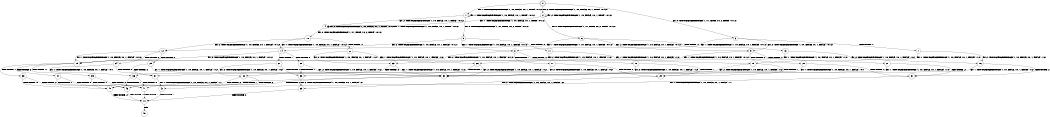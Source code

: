 digraph BCG {
size = "7, 10.5";
center = TRUE;
node [shape = circle];
0 [peripheries = 2];
0 -> 1 [label = "EX !1 !ATOMIC_EXCH_BRANCH (1, +0, FALSE, +0, 1, TRUE) !:0:1:2:"];
0 -> 2 [label = "EX !2 !ATOMIC_EXCH_BRANCH (1, +0, FALSE, +0, 1, TRUE) !:0:1:2:"];
0 -> 3 [label = "EX !0 !ATOMIC_EXCH_BRANCH (1, +1, TRUE, +0, 2, TRUE) !:0:1:2:"];
1 -> 4 [label = "EX !2 !ATOMIC_EXCH_BRANCH (1, +0, FALSE, +0, 1, TRUE) !:0:1:2:"];
1 -> 5 [label = "EX !0 !ATOMIC_EXCH_BRANCH (1, +1, TRUE, +0, 2, TRUE) !:0:1:2:"];
1 -> 1 [label = "EX !1 !ATOMIC_EXCH_BRANCH (1, +0, FALSE, +0, 1, TRUE) !:0:1:2:"];
2 -> 4 [label = "EX !1 !ATOMIC_EXCH_BRANCH (1, +0, FALSE, +0, 1, TRUE) !:0:1:2:"];
2 -> 6 [label = "EX !0 !ATOMIC_EXCH_BRANCH (1, +1, TRUE, +0, 2, TRUE) !:0:1:2:"];
2 -> 2 [label = "EX !2 !ATOMIC_EXCH_BRANCH (1, +0, FALSE, +0, 1, TRUE) !:0:1:2:"];
3 -> 7 [label = "TERMINATE !0"];
3 -> 8 [label = "EX !1 !ATOMIC_EXCH_BRANCH (1, +0, FALSE, +0, 1, FALSE) !:0:1:2:"];
3 -> 9 [label = "EX !2 !ATOMIC_EXCH_BRANCH (1, +0, FALSE, +0, 1, FALSE) !:0:1:2:"];
4 -> 10 [label = "EX !0 !ATOMIC_EXCH_BRANCH (1, +1, TRUE, +0, 2, TRUE) !:0:1:2:"];
4 -> 4 [label = "EX !2 !ATOMIC_EXCH_BRANCH (1, +0, FALSE, +0, 1, TRUE) !:0:1:2:"];
4 -> 4 [label = "EX !1 !ATOMIC_EXCH_BRANCH (1, +0, FALSE, +0, 1, TRUE) !:0:1:2:"];
5 -> 11 [label = "TERMINATE !0"];
5 -> 12 [label = "EX !2 !ATOMIC_EXCH_BRANCH (1, +0, FALSE, +0, 1, FALSE) !:0:1:2:"];
5 -> 8 [label = "EX !1 !ATOMIC_EXCH_BRANCH (1, +0, FALSE, +0, 1, FALSE) !:0:1:2:"];
6 -> 13 [label = "TERMINATE !0"];
6 -> 14 [label = "EX !1 !ATOMIC_EXCH_BRANCH (1, +0, FALSE, +0, 1, FALSE) !:0:1:2:"];
6 -> 9 [label = "EX !2 !ATOMIC_EXCH_BRANCH (1, +0, FALSE, +0, 1, FALSE) !:0:1:2:"];
7 -> 15 [label = "EX !1 !ATOMIC_EXCH_BRANCH (1, +0, FALSE, +0, 1, FALSE) !:1:2:"];
7 -> 16 [label = "EX !2 !ATOMIC_EXCH_BRANCH (1, +0, FALSE, +0, 1, FALSE) !:1:2:"];
8 -> 17 [label = "TERMINATE !1"];
8 -> 18 [label = "TERMINATE !0"];
8 -> 19 [label = "EX !2 !ATOMIC_EXCH_BRANCH (1, +0, FALSE, +0, 1, FALSE) !:0:1:2:"];
9 -> 20 [label = "TERMINATE !2"];
9 -> 21 [label = "TERMINATE !0"];
9 -> 19 [label = "EX !1 !ATOMIC_EXCH_BRANCH (1, +0, FALSE, +0, 1, FALSE) !:0:1:2:"];
10 -> 22 [label = "TERMINATE !0"];
10 -> 12 [label = "EX !2 !ATOMIC_EXCH_BRANCH (1, +0, FALSE, +0, 1, FALSE) !:0:1:2:"];
10 -> 14 [label = "EX !1 !ATOMIC_EXCH_BRANCH (1, +0, FALSE, +0, 1, FALSE) !:0:1:2:"];
11 -> 23 [label = "EX !2 !ATOMIC_EXCH_BRANCH (1, +0, FALSE, +0, 1, FALSE) !:1:2:"];
11 -> 15 [label = "EX !1 !ATOMIC_EXCH_BRANCH (1, +0, FALSE, +0, 1, FALSE) !:1:2:"];
12 -> 24 [label = "TERMINATE !2"];
12 -> 25 [label = "TERMINATE !0"];
12 -> 19 [label = "EX !1 !ATOMIC_EXCH_BRANCH (1, +0, FALSE, +0, 1, FALSE) !:0:1:2:"];
13 -> 26 [label = "EX !1 !ATOMIC_EXCH_BRANCH (1, +0, FALSE, +0, 1, FALSE) !:1:2:"];
13 -> 16 [label = "EX !2 !ATOMIC_EXCH_BRANCH (1, +0, FALSE, +0, 1, FALSE) !:1:2:"];
14 -> 27 [label = "TERMINATE !1"];
14 -> 28 [label = "TERMINATE !0"];
14 -> 19 [label = "EX !2 !ATOMIC_EXCH_BRANCH (1, +0, FALSE, +0, 1, FALSE) !:0:1:2:"];
15 -> 29 [label = "TERMINATE !1"];
15 -> 30 [label = "EX !2 !ATOMIC_EXCH_BRANCH (1, +0, FALSE, +0, 1, FALSE) !:1:2:"];
16 -> 31 [label = "TERMINATE !2"];
16 -> 30 [label = "EX !1 !ATOMIC_EXCH_BRANCH (1, +0, FALSE, +0, 1, FALSE) !:1:2:"];
17 -> 29 [label = "TERMINATE !0"];
17 -> 32 [label = "EX !2 !ATOMIC_EXCH_BRANCH (1, +0, FALSE, +0, 1, FALSE) !:0:2:"];
18 -> 29 [label = "TERMINATE !1"];
18 -> 30 [label = "EX !2 !ATOMIC_EXCH_BRANCH (1, +0, FALSE, +0, 1, FALSE) !:1:2:"];
19 -> 33 [label = "TERMINATE !1"];
19 -> 34 [label = "TERMINATE !2"];
19 -> 35 [label = "TERMINATE !0"];
20 -> 31 [label = "TERMINATE !0"];
20 -> 36 [label = "EX !1 !ATOMIC_EXCH_BRANCH (1, +0, FALSE, +0, 1, FALSE) !:0:1:"];
21 -> 31 [label = "TERMINATE !2"];
21 -> 30 [label = "EX !1 !ATOMIC_EXCH_BRANCH (1, +0, FALSE, +0, 1, FALSE) !:1:2:"];
22 -> 23 [label = "EX !2 !ATOMIC_EXCH_BRANCH (1, +0, FALSE, +0, 1, FALSE) !:1:2:"];
22 -> 26 [label = "EX !1 !ATOMIC_EXCH_BRANCH (1, +0, FALSE, +0, 1, FALSE) !:1:2:"];
23 -> 37 [label = "TERMINATE !2"];
23 -> 30 [label = "EX !1 !ATOMIC_EXCH_BRANCH (1, +0, FALSE, +0, 1, FALSE) !:1:2:"];
24 -> 37 [label = "TERMINATE !0"];
24 -> 36 [label = "EX !1 !ATOMIC_EXCH_BRANCH (1, +0, FALSE, +0, 1, FALSE) !:0:1:"];
25 -> 37 [label = "TERMINATE !2"];
25 -> 30 [label = "EX !1 !ATOMIC_EXCH_BRANCH (1, +0, FALSE, +0, 1, FALSE) !:1:2:"];
26 -> 38 [label = "TERMINATE !1"];
26 -> 30 [label = "EX !2 !ATOMIC_EXCH_BRANCH (1, +0, FALSE, +0, 1, FALSE) !:1:2:"];
27 -> 38 [label = "TERMINATE !0"];
27 -> 32 [label = "EX !2 !ATOMIC_EXCH_BRANCH (1, +0, FALSE, +0, 1, FALSE) !:0:2:"];
28 -> 38 [label = "TERMINATE !1"];
28 -> 30 [label = "EX !2 !ATOMIC_EXCH_BRANCH (1, +0, FALSE, +0, 1, FALSE) !:1:2:"];
29 -> 39 [label = "EX !2 !ATOMIC_EXCH_BRANCH (1, +0, FALSE, +0, 1, FALSE) !:2:"];
30 -> 40 [label = "TERMINATE !1"];
30 -> 41 [label = "TERMINATE !2"];
31 -> 42 [label = "EX !1 !ATOMIC_EXCH_BRANCH (1, +0, FALSE, +0, 1, FALSE) !:1:"];
32 -> 43 [label = "TERMINATE !2"];
32 -> 40 [label = "TERMINATE !0"];
33 -> 43 [label = "TERMINATE !2"];
33 -> 40 [label = "TERMINATE !0"];
34 -> 43 [label = "TERMINATE !1"];
34 -> 41 [label = "TERMINATE !0"];
35 -> 40 [label = "TERMINATE !1"];
35 -> 41 [label = "TERMINATE !2"];
36 -> 43 [label = "TERMINATE !1"];
36 -> 41 [label = "TERMINATE !0"];
37 -> 42 [label = "EX !1 !ATOMIC_EXCH_BRANCH (1, +0, FALSE, +0, 1, FALSE) !:1:"];
38 -> 39 [label = "EX !2 !ATOMIC_EXCH_BRANCH (1, +0, FALSE, +0, 1, FALSE) !:2:"];
39 -> 44 [label = "TERMINATE !2"];
40 -> 44 [label = "TERMINATE !2"];
41 -> 44 [label = "TERMINATE !1"];
42 -> 44 [label = "TERMINATE !1"];
43 -> 44 [label = "TERMINATE !0"];
44 -> 45 [label = "exit"];
}
